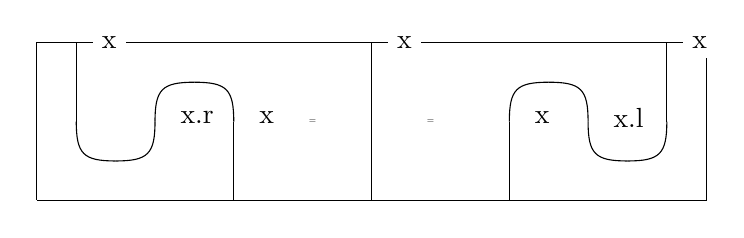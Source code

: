 \begin{tikzpicture}[baseline=(0.base)]
\begin{pgfonlayer}{nodelayer}
\node (0) at (0, 1.0) {};
\node [] (1) at (0, 0) {};
\node [] (2) at (8.5, 0) {};
\node [] (3) at (8.5, 2) {};
\node [] (4) at (0, 2) {};
\node [] (5) at (0.5, 2) {};
\node [] (6) at (0.5, 1) {};
\node [style=none, fill=white, right] (7) at (0.7, 2) {x};
\node [] (8) at (2.0, 1.5) {};
\node [] (9) at (1.5, 1) {};
\node [] (10) at (2.5, 1) {};
\node [style=none, fill=white, right] (11) at (1.7, 1.05) {x.r};
\node [] (12) at (2.5, 0) {};
\node [style=none, fill=white, right] (13) at (2.7, 1.05) {x};
\node [] (14) at (1.0, 0.5) {};
\node [] (15) at (4.25, 2) {};
\node [] (16) at (4.25, 0) {};
\node [style=none, fill=white, right] (17) at (4.45, 2) {x};
\node [] (18) at (6.5, 1.5) {};
\node [] (19) at (6.0, 1) {};
\node [] (20) at (7.0, 1) {};
\node [] (21) at (6.0, 0) {};
\node [style=none, fill=white, right] (22) at (6.2, 1.05) {x};
\node [style=none, fill=white, right] (23) at (7.2, 1.05) {x.l};
\node [] (24) at (8.0, 2) {};
\node [] (25) at (8.0, 1) {};
\node [style=none, fill=white, right] (26) at (8.2, 2) {x};
\node [] (27) at (7.5, 0.5) {};
\node [circle, fill=white, scale=0.343] (28) at (3.5, 1.0) {=};
\node [circle, fill=white, scale=0.343] (29) at (5.0, 1.0) {=};
\end{pgfonlayer}
\begin{pgfonlayer}{edgelayer}
\draw [-, fill={white}] (1.center) to (2.center) to (3.center) to (4.center) to (1.center);
\draw [in=90, out=-90] (5.center) to (6.center);
\draw [in=90, out=180, looseness=1.485] (8.center) to (9.center);
\draw [in=90, out=0, looseness=1.485] (8.center) to (10.center);
\draw [in=90, out=-90] (9.center) to (9.center);
\draw [in=90, out=-90] (10.center) to (12.center);
\draw [in=180, out=-90, looseness=1.485] (6.center) to (14.center);
\draw [in=0, out=-90, looseness=1.485] (9.center) to (14.center);
\draw [in=90, out=-90] (15.center) to (16.center);
\draw [in=90, out=180, looseness=1.485] (18.center) to (19.center);
\draw [in=90, out=0, looseness=1.485] (18.center) to (20.center);
\draw [in=90, out=-90] (19.center) to (21.center);
\draw [in=90, out=-90] (20.center) to (20.center);
\draw [in=90, out=-90] (24.center) to (25.center);
\draw [in=180, out=-90, looseness=1.485] (20.center) to (27.center);
\draw [in=0, out=-90, looseness=1.485] (25.center) to (27.center);
\end{pgfonlayer}
\end{tikzpicture}
